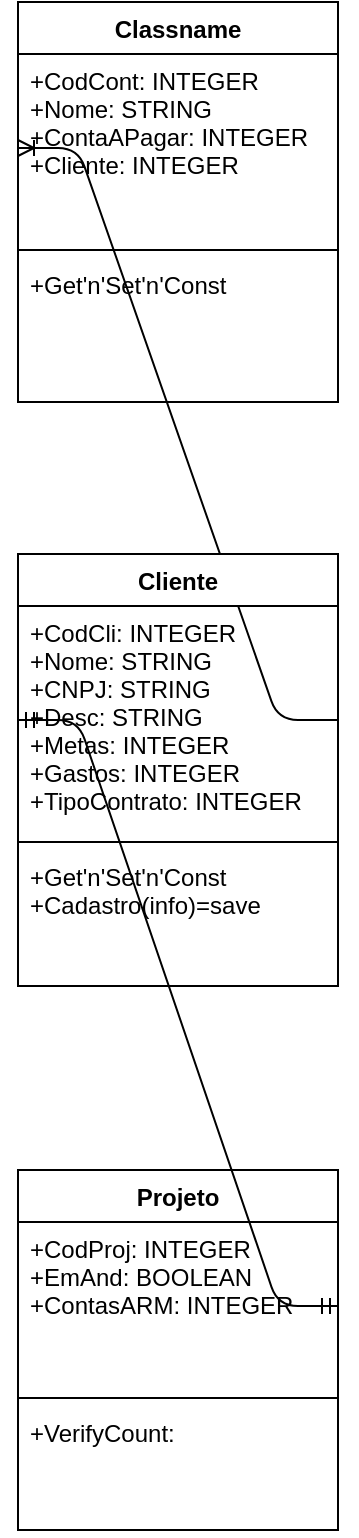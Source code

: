 <mxfile version="11.1.4"><diagram id="s8tI4xA-LM7afeQ_4Ize" name="Page-1"><mxGraphModel dx="669" dy="737" grid="1" gridSize="10" guides="1" tooltips="1" connect="1" arrows="1" fold="1" page="1" pageScale="1" pageWidth="827" pageHeight="1169" math="0" shadow="0"><root><mxCell id="0"/><mxCell id="1" parent="0"/><mxCell id="lZsE5sl585vEw2W_fGGT-1" value="Classname" style="swimlane;fontStyle=1;align=center;verticalAlign=top;childLayout=stackLayout;horizontal=1;startSize=26;horizontalStack=0;resizeParent=1;resizeParentMax=0;resizeLast=0;collapsible=1;marginBottom=0;" vertex="1" parent="1"><mxGeometry x="50" y="164" width="160" height="200" as="geometry"><mxRectangle x="50" y="164" width="100" height="26" as="alternateBounds"/></mxGeometry></mxCell><mxCell id="lZsE5sl585vEw2W_fGGT-2" value="+CodCont: INTEGER&#xA;+Nome: STRING&#xA;+ContaAPagar: INTEGER&#xA;+Cliente: INTEGER&#xA;" style="text;strokeColor=none;fillColor=none;align=left;verticalAlign=top;spacingLeft=4;spacingRight=4;overflow=hidden;rotatable=0;points=[[0,0.5],[1,0.5]];portConstraint=eastwest;" vertex="1" parent="lZsE5sl585vEw2W_fGGT-1"><mxGeometry y="26" width="160" height="94" as="geometry"/></mxCell><mxCell id="lZsE5sl585vEw2W_fGGT-3" value="" style="line;strokeWidth=1;fillColor=none;align=left;verticalAlign=middle;spacingTop=-1;spacingLeft=3;spacingRight=3;rotatable=0;labelPosition=right;points=[];portConstraint=eastwest;" vertex="1" parent="lZsE5sl585vEw2W_fGGT-1"><mxGeometry y="120" width="160" height="8" as="geometry"/></mxCell><mxCell id="lZsE5sl585vEw2W_fGGT-4" value="+Get'n'Set'n'Const&#xA;" style="text;strokeColor=none;fillColor=none;align=left;verticalAlign=top;spacingLeft=4;spacingRight=4;overflow=hidden;rotatable=0;points=[[0,0.5],[1,0.5]];portConstraint=eastwest;" vertex="1" parent="lZsE5sl585vEw2W_fGGT-1"><mxGeometry y="128" width="160" height="72" as="geometry"/></mxCell><mxCell id="lZsE5sl585vEw2W_fGGT-5" value="" style="edgeStyle=entityRelationEdgeStyle;fontSize=12;html=1;endArrow=ERoneToMany;entryX=0;entryY=0.5;entryDx=0;entryDy=0;exitX=1;exitY=0.5;exitDx=0;exitDy=0;" edge="1" parent="1" source="9lu-SpCfqFZiXOejnGSV-2" target="lZsE5sl585vEw2W_fGGT-2"><mxGeometry width="100" height="100" relative="1" as="geometry"><mxPoint x="240" y="410" as="sourcePoint"/><mxPoint x="340" y="310" as="targetPoint"/></mxGeometry></mxCell><mxCell id="lZsE5sl585vEw2W_fGGT-6" value="Projeto" style="swimlane;fontStyle=1;align=center;verticalAlign=top;childLayout=stackLayout;horizontal=1;startSize=26;horizontalStack=0;resizeParent=1;resizeParentMax=0;resizeLast=0;collapsible=1;marginBottom=0;" vertex="1" parent="1"><mxGeometry x="50" y="748" width="160" height="180" as="geometry"/></mxCell><mxCell id="lZsE5sl585vEw2W_fGGT-7" value="+CodProj: INTEGER&#xA;+EmAnd: BOOLEAN&#xA;+ContasARM: INTEGER&#xA;" style="text;strokeColor=none;fillColor=none;align=left;verticalAlign=top;spacingLeft=4;spacingRight=4;overflow=hidden;rotatable=0;points=[[0,0.5],[1,0.5]];portConstraint=eastwest;" vertex="1" parent="lZsE5sl585vEw2W_fGGT-6"><mxGeometry y="26" width="160" height="84" as="geometry"/></mxCell><mxCell id="lZsE5sl585vEw2W_fGGT-8" value="" style="line;strokeWidth=1;fillColor=none;align=left;verticalAlign=middle;spacingTop=-1;spacingLeft=3;spacingRight=3;rotatable=0;labelPosition=right;points=[];portConstraint=eastwest;" vertex="1" parent="lZsE5sl585vEw2W_fGGT-6"><mxGeometry y="110" width="160" height="8" as="geometry"/></mxCell><mxCell id="lZsE5sl585vEw2W_fGGT-9" value="+VerifyCount: " style="text;strokeColor=none;fillColor=none;align=left;verticalAlign=top;spacingLeft=4;spacingRight=4;overflow=hidden;rotatable=0;points=[[0,0.5],[1,0.5]];portConstraint=eastwest;" vertex="1" parent="lZsE5sl585vEw2W_fGGT-6"><mxGeometry y="118" width="160" height="62" as="geometry"/></mxCell><mxCell id="lZsE5sl585vEw2W_fGGT-11" value="" style="edgeStyle=entityRelationEdgeStyle;fontSize=12;html=1;endArrow=ERmandOne;startArrow=ERmandOne;entryX=0;entryY=0.5;entryDx=0;entryDy=0;exitX=1;exitY=0.5;exitDx=0;exitDy=0;" edge="1" parent="1" source="lZsE5sl585vEw2W_fGGT-7" target="9lu-SpCfqFZiXOejnGSV-2"><mxGeometry width="100" height="100" relative="1" as="geometry"><mxPoint x="310" y="800" as="sourcePoint"/><mxPoint x="410" y="700" as="targetPoint"/></mxGeometry></mxCell><mxCell id="9lu-SpCfqFZiXOejnGSV-1" value="Cliente" style="swimlane;fontStyle=1;align=center;verticalAlign=top;childLayout=stackLayout;horizontal=1;startSize=26;horizontalStack=0;resizeParent=1;resizeParentMax=0;resizeLast=0;collapsible=1;marginBottom=0;whiteSpace=wrap;" vertex="1" parent="1"><mxGeometry x="50" y="440" width="160" height="216" as="geometry"><mxRectangle x="60" y="440" width="70" height="26" as="alternateBounds"/></mxGeometry></mxCell><mxCell id="9lu-SpCfqFZiXOejnGSV-2" value="+CodCli: INTEGER&#xA;+Nome: STRING&#xA;+CNPJ: STRING&#xA;+Desc: STRING&#xA;+Metas: INTEGER&#xA;+Gastos: INTEGER&#xA;+TipoContrato: INTEGER&#xA;" style="text;strokeColor=none;fillColor=none;align=left;verticalAlign=top;spacingLeft=4;spacingRight=4;overflow=hidden;rotatable=0;points=[[0,0.5],[1,0.5]];portConstraint=eastwest;" vertex="1" parent="9lu-SpCfqFZiXOejnGSV-1"><mxGeometry y="26" width="160" height="114" as="geometry"/></mxCell><mxCell id="9lu-SpCfqFZiXOejnGSV-3" value="" style="line;strokeWidth=1;fillColor=none;align=left;verticalAlign=middle;spacingTop=-1;spacingLeft=3;spacingRight=3;rotatable=0;labelPosition=right;points=[];portConstraint=eastwest;" vertex="1" parent="9lu-SpCfqFZiXOejnGSV-1"><mxGeometry y="140" width="160" height="8" as="geometry"/></mxCell><mxCell id="9lu-SpCfqFZiXOejnGSV-4" value="+Get'n'Set'n'Const&#xA;+Cadastro(info)=save&#xA;" style="text;strokeColor=none;fillColor=none;align=left;verticalAlign=top;spacingLeft=4;spacingRight=4;overflow=hidden;rotatable=0;points=[[0,0.5],[1,0.5]];portConstraint=eastwest;" vertex="1" parent="9lu-SpCfqFZiXOejnGSV-1"><mxGeometry y="148" width="160" height="68" as="geometry"/></mxCell></root></mxGraphModel></diagram><diagram id="5PuT-DqDjOxpB4UB9sFR" name="Page-2"><mxGraphModel dx="126" dy="724" grid="1" gridSize="10" guides="1" tooltips="1" connect="1" arrows="1" fold="1" page="1" pageScale="1" pageWidth="827" pageHeight="1169" math="0" shadow="0"><root><mxCell id="jSCaOirIFORky9KwUxTr-0"/><mxCell id="jSCaOirIFORky9KwUxTr-1" parent="jSCaOirIFORky9KwUxTr-0"/></root></mxGraphModel></diagram></mxfile>